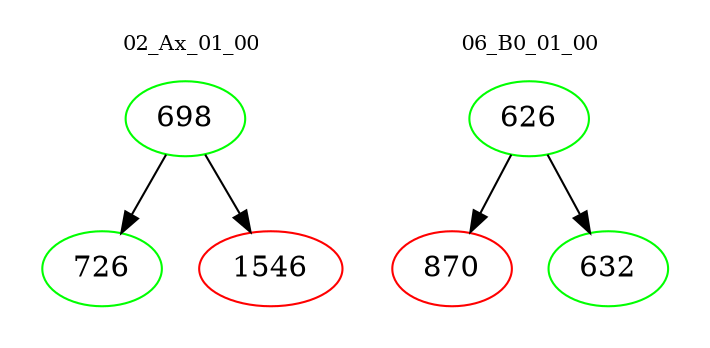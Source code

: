 digraph{
subgraph cluster_0 {
color = white
label = "02_Ax_01_00";
fontsize=10;
T0_698 [label="698", color="green"]
T0_698 -> T0_726 [color="black"]
T0_726 [label="726", color="green"]
T0_698 -> T0_1546 [color="black"]
T0_1546 [label="1546", color="red"]
}
subgraph cluster_1 {
color = white
label = "06_B0_01_00";
fontsize=10;
T1_626 [label="626", color="green"]
T1_626 -> T1_870 [color="black"]
T1_870 [label="870", color="red"]
T1_626 -> T1_632 [color="black"]
T1_632 [label="632", color="green"]
}
}
